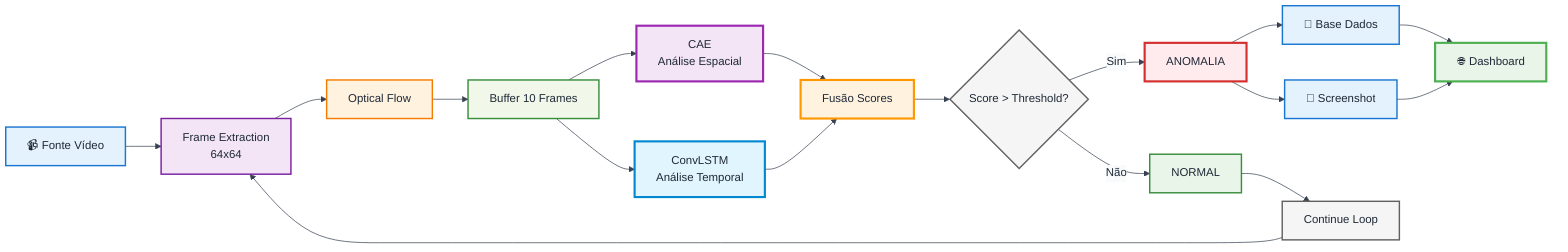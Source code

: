 %%{init: {
  'theme': 'base',
  'themeVariables': {
    'primaryColor': '#ffffff',
    'primaryTextColor': '#1f2937',
    'primaryBorderColor': '#374151',
    'lineColor': '#374151',
    'background': '#ffffff',
    'secondaryColor': '#f8fafc',
    'tertiaryColor': '#e2e8f0'
  }
}}%%

graph LR
    A[📹 Fonte Vídeo] --> B[Frame Extraction<br/>64x64]
    B --> C[ Optical Flow]
    C --> D[Buffer 10 Frames]
    
    D --> E[ CAE<br/>Análise Espacial]
    D --> F[ ConvLSTM<br/>Análise Temporal]
    
    E --> G[Fusão Scores]
    F --> G
    
    G --> H{Score > Threshold?}
    
    H -->|Sim| I[ ANOMALIA]
    H -->|Não| J[ NORMAL]
    
    I --> K[💾 Base Dados]
    I --> L[📸 Screenshot]
    K --> M[🌐 Dashboard]
    L --> M
    
    J --> N[Continue Loop]
    N --> B
    
    style A fill:#e3f2fd,stroke:#1976d2,stroke-width:2px,color:#1f2937
    style B fill:#f3e5f5,stroke:#7b1fa2,stroke-width:2px,color:#1f2937
    style C fill:#fff3e0,stroke:#f57c00,stroke-width:2px,color:#1f2937
    style D fill:#f1f8e9,stroke:#388e3c,stroke-width:2px,color:#1f2937
    style E fill:#f3e5f5,stroke:#9c27b0,stroke-width:3px,color:#1f2937
    style F fill:#e1f5fe,stroke:#0288d1,stroke-width:3px,color:#1f2937
    style G fill:#fff3e0,stroke:#ff9800,stroke-width:3px,color:#1f2937
    style H fill:#f5f5f5,stroke:#616161,stroke-width:2px,color:#1f2937
    style I fill:#ffebee,stroke:#d32f2f,stroke-width:3px,color:#1f2937
    style J fill:#e8f5e8,stroke:#388e3c,stroke-width:2px,color:#1f2937
    style K fill:#e3f2fd,stroke:#1976d2,stroke-width:2px,color:#1f2937
    style L fill:#e3f2fd,stroke:#1976d2,stroke-width:2px,color:#1f2937
    style M fill:#e8f5e8,stroke:#4caf50,stroke-width:3px,color:#1f2937
    style N fill:#f5f5f5,stroke:#616161,stroke-width:2px,color:#1f2937
